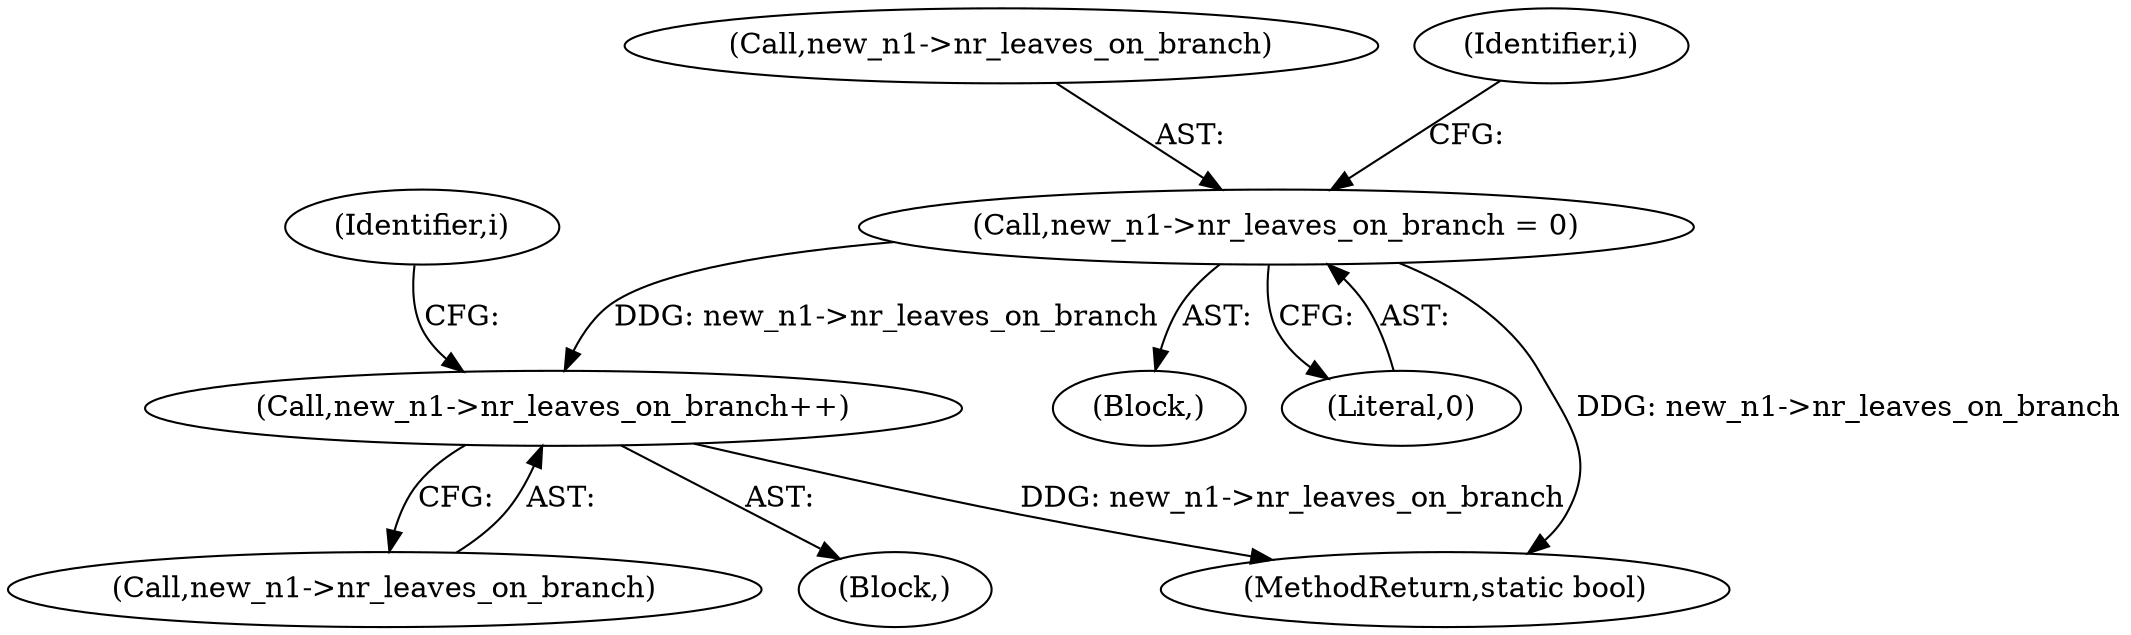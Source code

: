 digraph "0_linux_8d4a2ec1e0b41b0cf9a0c5cd4511da7f8e4f3de2@pointer" {
"1000460" [label="(Call,new_n1->nr_leaves_on_branch = 0)"];
"1000630" [label="(Call,new_n1->nr_leaves_on_branch++)"];
"1000630" [label="(Call,new_n1->nr_leaves_on_branch++)"];
"1000461" [label="(Call,new_n1->nr_leaves_on_branch)"];
"1000617" [label="(Block,)"];
"1000599" [label="(Identifier,i)"];
"1001248" [label="(MethodReturn,static bool)"];
"1000631" [label="(Call,new_n1->nr_leaves_on_branch)"];
"1000122" [label="(Block,)"];
"1000464" [label="(Literal,0)"];
"1000467" [label="(Identifier,i)"];
"1000460" [label="(Call,new_n1->nr_leaves_on_branch = 0)"];
"1000460" -> "1000122"  [label="AST: "];
"1000460" -> "1000464"  [label="CFG: "];
"1000461" -> "1000460"  [label="AST: "];
"1000464" -> "1000460"  [label="AST: "];
"1000467" -> "1000460"  [label="CFG: "];
"1000460" -> "1001248"  [label="DDG: new_n1->nr_leaves_on_branch"];
"1000460" -> "1000630"  [label="DDG: new_n1->nr_leaves_on_branch"];
"1000630" -> "1000617"  [label="AST: "];
"1000630" -> "1000631"  [label="CFG: "];
"1000631" -> "1000630"  [label="AST: "];
"1000599" -> "1000630"  [label="CFG: "];
"1000630" -> "1001248"  [label="DDG: new_n1->nr_leaves_on_branch"];
}
